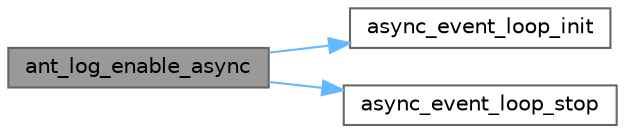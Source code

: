 digraph "ant_log_enable_async"
{
 // LATEX_PDF_SIZE
  bgcolor="transparent";
  edge [fontname=Helvetica,fontsize=10,labelfontname=Helvetica,labelfontsize=10];
  node [fontname=Helvetica,fontsize=10,shape=box,height=0.2,width=0.4];
  rankdir="LR";
  Node1 [id="Node000001",label="ant_log_enable_async",height=0.2,width=0.4,color="gray40", fillcolor="grey60", style="filled", fontcolor="black",tooltip="Включить или отключить асинхронный режим логирования."];
  Node1 -> Node2 [id="edge1_Node000001_Node000002",color="steelblue1",style="solid",tooltip=" "];
  Node2 [id="Node000002",label="async_event_loop_init",height=0.2,width=0.4,color="grey40", fillcolor="white", style="filled",URL="$async_8h.html#a437b5a4a2f9570b7b86d002238198b3a",tooltip="Инициализация event loop."];
  Node1 -> Node3 [id="edge2_Node000001_Node000003",color="steelblue1",style="solid",tooltip=" "];
  Node3 [id="Node000003",label="async_event_loop_stop",height=0.2,width=0.4,color="grey40", fillcolor="white", style="filled",URL="$async_8c.html#ae9b4f6a8a99f032aab3301f145b6f4de",tooltip="Остановить event loop и освободить ресурсы"];
}
